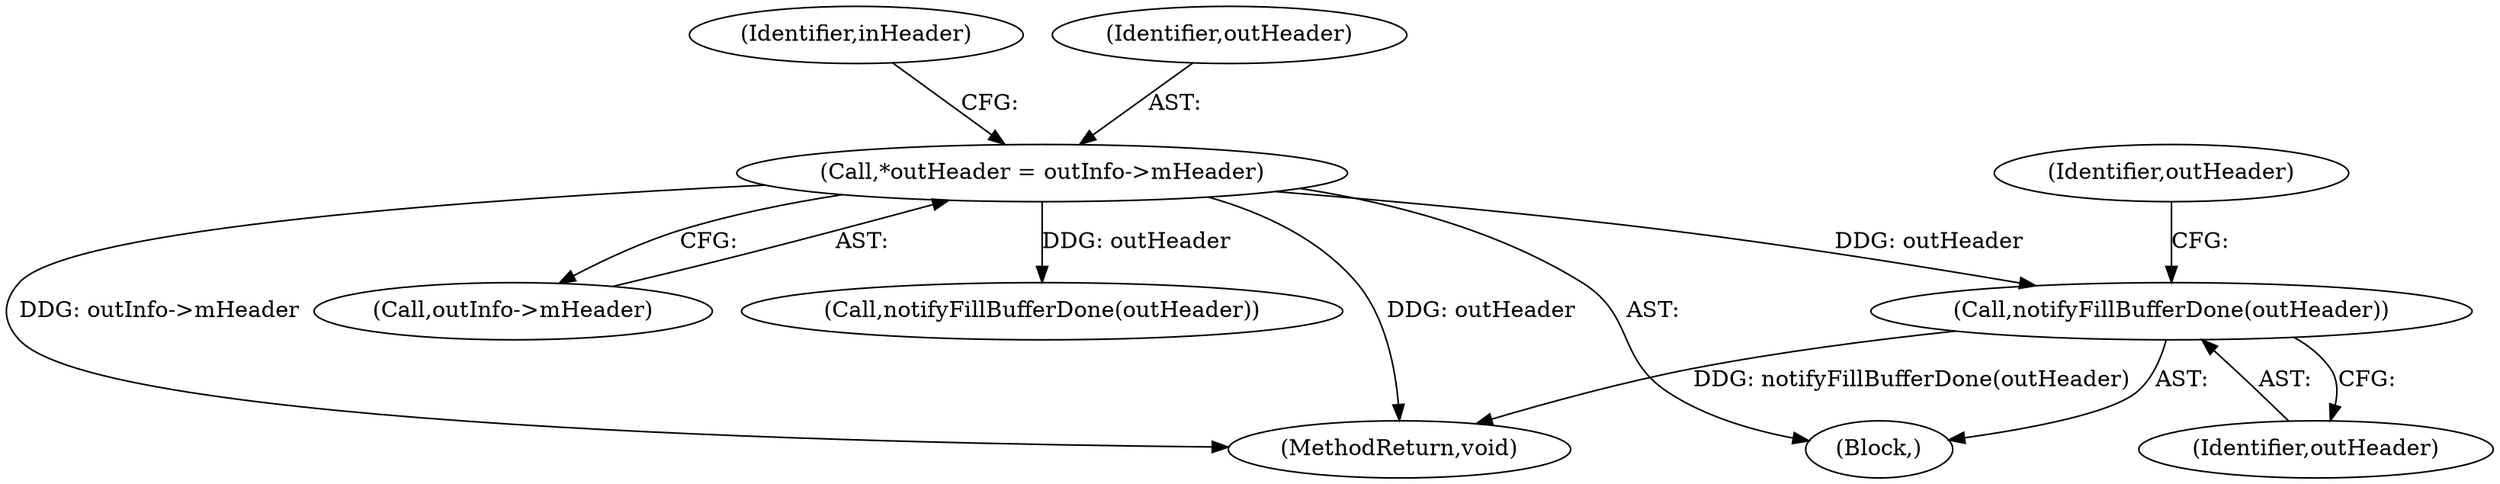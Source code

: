 digraph "0_Android_4e32001e4196f39ddd0b86686ae0231c8f5ed944@pointer" {
"1000578" [label="(Call,notifyFillBufferDone(outHeader))"];
"1000348" [label="(Call,*outHeader = outInfo->mHeader)"];
"1000348" [label="(Call,*outHeader = outInfo->mHeader)"];
"1000313" [label="(Block,)"];
"1000585" [label="(MethodReturn,void)"];
"1000581" [label="(Identifier,outHeader)"];
"1000356" [label="(Identifier,inHeader)"];
"1000350" [label="(Call,outInfo->mHeader)"];
"1000349" [label="(Identifier,outHeader)"];
"1000386" [label="(Call,notifyFillBufferDone(outHeader))"];
"1000578" [label="(Call,notifyFillBufferDone(outHeader))"];
"1000579" [label="(Identifier,outHeader)"];
"1000578" -> "1000313"  [label="AST: "];
"1000578" -> "1000579"  [label="CFG: "];
"1000579" -> "1000578"  [label="AST: "];
"1000581" -> "1000578"  [label="CFG: "];
"1000578" -> "1000585"  [label="DDG: notifyFillBufferDone(outHeader)"];
"1000348" -> "1000578"  [label="DDG: outHeader"];
"1000348" -> "1000313"  [label="AST: "];
"1000348" -> "1000350"  [label="CFG: "];
"1000349" -> "1000348"  [label="AST: "];
"1000350" -> "1000348"  [label="AST: "];
"1000356" -> "1000348"  [label="CFG: "];
"1000348" -> "1000585"  [label="DDG: outHeader"];
"1000348" -> "1000585"  [label="DDG: outInfo->mHeader"];
"1000348" -> "1000386"  [label="DDG: outHeader"];
}
